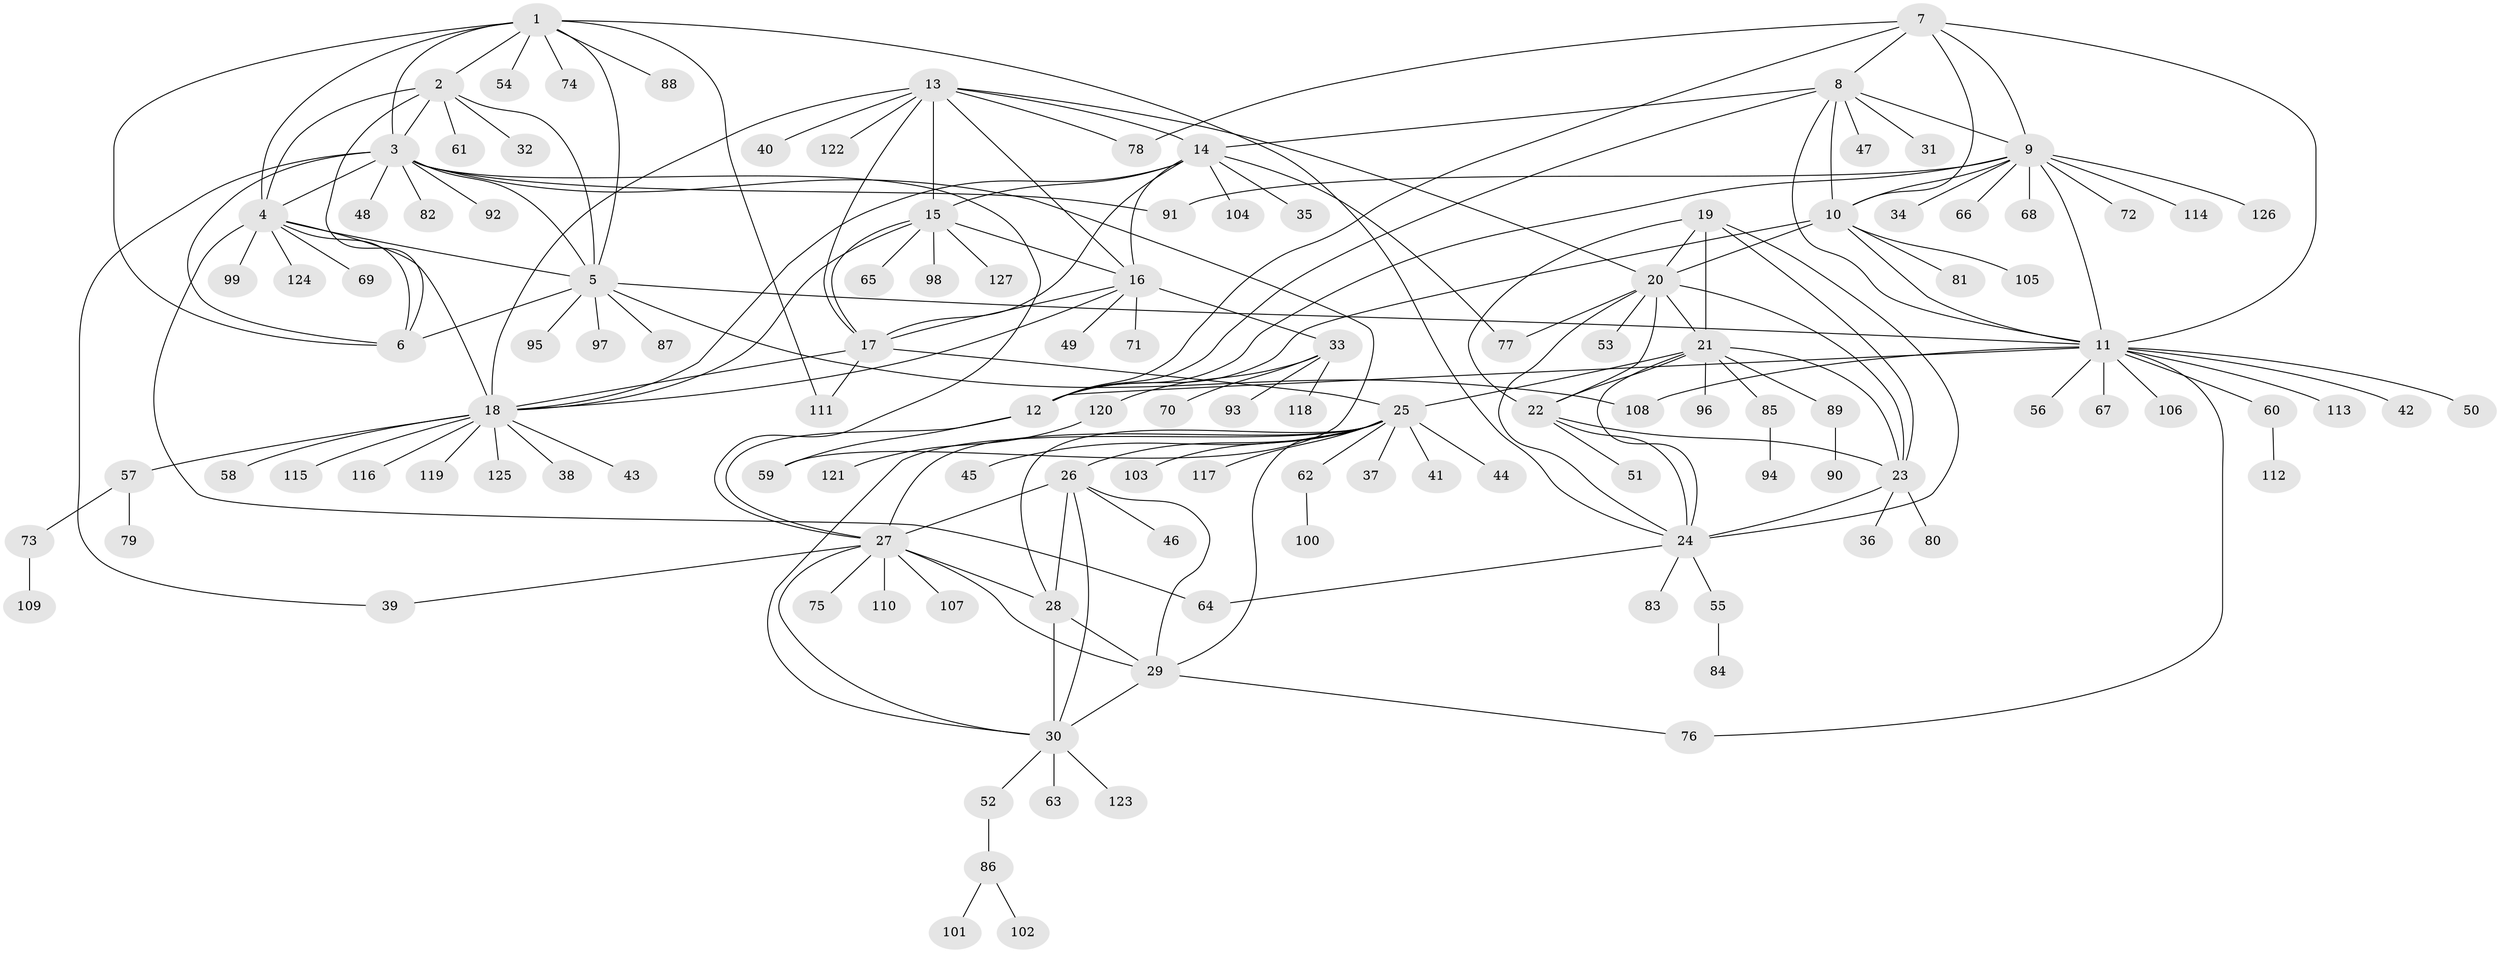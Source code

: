 // Generated by graph-tools (version 1.1) at 2025/16/03/09/25 04:16:06]
// undirected, 127 vertices, 191 edges
graph export_dot {
graph [start="1"]
  node [color=gray90,style=filled];
  1;
  2;
  3;
  4;
  5;
  6;
  7;
  8;
  9;
  10;
  11;
  12;
  13;
  14;
  15;
  16;
  17;
  18;
  19;
  20;
  21;
  22;
  23;
  24;
  25;
  26;
  27;
  28;
  29;
  30;
  31;
  32;
  33;
  34;
  35;
  36;
  37;
  38;
  39;
  40;
  41;
  42;
  43;
  44;
  45;
  46;
  47;
  48;
  49;
  50;
  51;
  52;
  53;
  54;
  55;
  56;
  57;
  58;
  59;
  60;
  61;
  62;
  63;
  64;
  65;
  66;
  67;
  68;
  69;
  70;
  71;
  72;
  73;
  74;
  75;
  76;
  77;
  78;
  79;
  80;
  81;
  82;
  83;
  84;
  85;
  86;
  87;
  88;
  89;
  90;
  91;
  92;
  93;
  94;
  95;
  96;
  97;
  98;
  99;
  100;
  101;
  102;
  103;
  104;
  105;
  106;
  107;
  108;
  109;
  110;
  111;
  112;
  113;
  114;
  115;
  116;
  117;
  118;
  119;
  120;
  121;
  122;
  123;
  124;
  125;
  126;
  127;
  1 -- 2;
  1 -- 3;
  1 -- 4;
  1 -- 5;
  1 -- 6;
  1 -- 24;
  1 -- 54;
  1 -- 74;
  1 -- 88;
  1 -- 111;
  2 -- 3;
  2 -- 4;
  2 -- 5;
  2 -- 6;
  2 -- 32;
  2 -- 61;
  3 -- 4;
  3 -- 5;
  3 -- 6;
  3 -- 27;
  3 -- 39;
  3 -- 48;
  3 -- 59;
  3 -- 82;
  3 -- 91;
  3 -- 92;
  4 -- 5;
  4 -- 6;
  4 -- 18;
  4 -- 64;
  4 -- 69;
  4 -- 99;
  4 -- 124;
  5 -- 6;
  5 -- 11;
  5 -- 87;
  5 -- 95;
  5 -- 97;
  5 -- 108;
  7 -- 8;
  7 -- 9;
  7 -- 10;
  7 -- 11;
  7 -- 12;
  7 -- 78;
  8 -- 9;
  8 -- 10;
  8 -- 11;
  8 -- 12;
  8 -- 14;
  8 -- 31;
  8 -- 47;
  9 -- 10;
  9 -- 11;
  9 -- 12;
  9 -- 34;
  9 -- 66;
  9 -- 68;
  9 -- 72;
  9 -- 91;
  9 -- 114;
  9 -- 126;
  10 -- 11;
  10 -- 12;
  10 -- 20;
  10 -- 81;
  10 -- 105;
  11 -- 12;
  11 -- 42;
  11 -- 50;
  11 -- 56;
  11 -- 60;
  11 -- 67;
  11 -- 76;
  11 -- 106;
  11 -- 108;
  11 -- 113;
  12 -- 27;
  12 -- 59;
  13 -- 14;
  13 -- 15;
  13 -- 16;
  13 -- 17;
  13 -- 18;
  13 -- 20;
  13 -- 40;
  13 -- 78;
  13 -- 122;
  14 -- 15;
  14 -- 16;
  14 -- 17;
  14 -- 18;
  14 -- 35;
  14 -- 77;
  14 -- 104;
  15 -- 16;
  15 -- 17;
  15 -- 18;
  15 -- 65;
  15 -- 98;
  15 -- 127;
  16 -- 17;
  16 -- 18;
  16 -- 33;
  16 -- 49;
  16 -- 71;
  17 -- 18;
  17 -- 25;
  17 -- 111;
  18 -- 38;
  18 -- 43;
  18 -- 57;
  18 -- 58;
  18 -- 115;
  18 -- 116;
  18 -- 119;
  18 -- 125;
  19 -- 20;
  19 -- 21;
  19 -- 22;
  19 -- 23;
  19 -- 24;
  20 -- 21;
  20 -- 22;
  20 -- 23;
  20 -- 24;
  20 -- 53;
  20 -- 77;
  21 -- 22;
  21 -- 23;
  21 -- 24;
  21 -- 25;
  21 -- 85;
  21 -- 89;
  21 -- 96;
  22 -- 23;
  22 -- 24;
  22 -- 51;
  23 -- 24;
  23 -- 36;
  23 -- 80;
  24 -- 55;
  24 -- 64;
  24 -- 83;
  25 -- 26;
  25 -- 27;
  25 -- 28;
  25 -- 29;
  25 -- 30;
  25 -- 37;
  25 -- 41;
  25 -- 44;
  25 -- 45;
  25 -- 62;
  25 -- 103;
  25 -- 117;
  26 -- 27;
  26 -- 28;
  26 -- 29;
  26 -- 30;
  26 -- 46;
  27 -- 28;
  27 -- 29;
  27 -- 30;
  27 -- 39;
  27 -- 75;
  27 -- 107;
  27 -- 110;
  28 -- 29;
  28 -- 30;
  29 -- 30;
  29 -- 76;
  30 -- 52;
  30 -- 63;
  30 -- 123;
  33 -- 70;
  33 -- 93;
  33 -- 118;
  33 -- 120;
  52 -- 86;
  55 -- 84;
  57 -- 73;
  57 -- 79;
  60 -- 112;
  62 -- 100;
  73 -- 109;
  85 -- 94;
  86 -- 101;
  86 -- 102;
  89 -- 90;
  120 -- 121;
}

